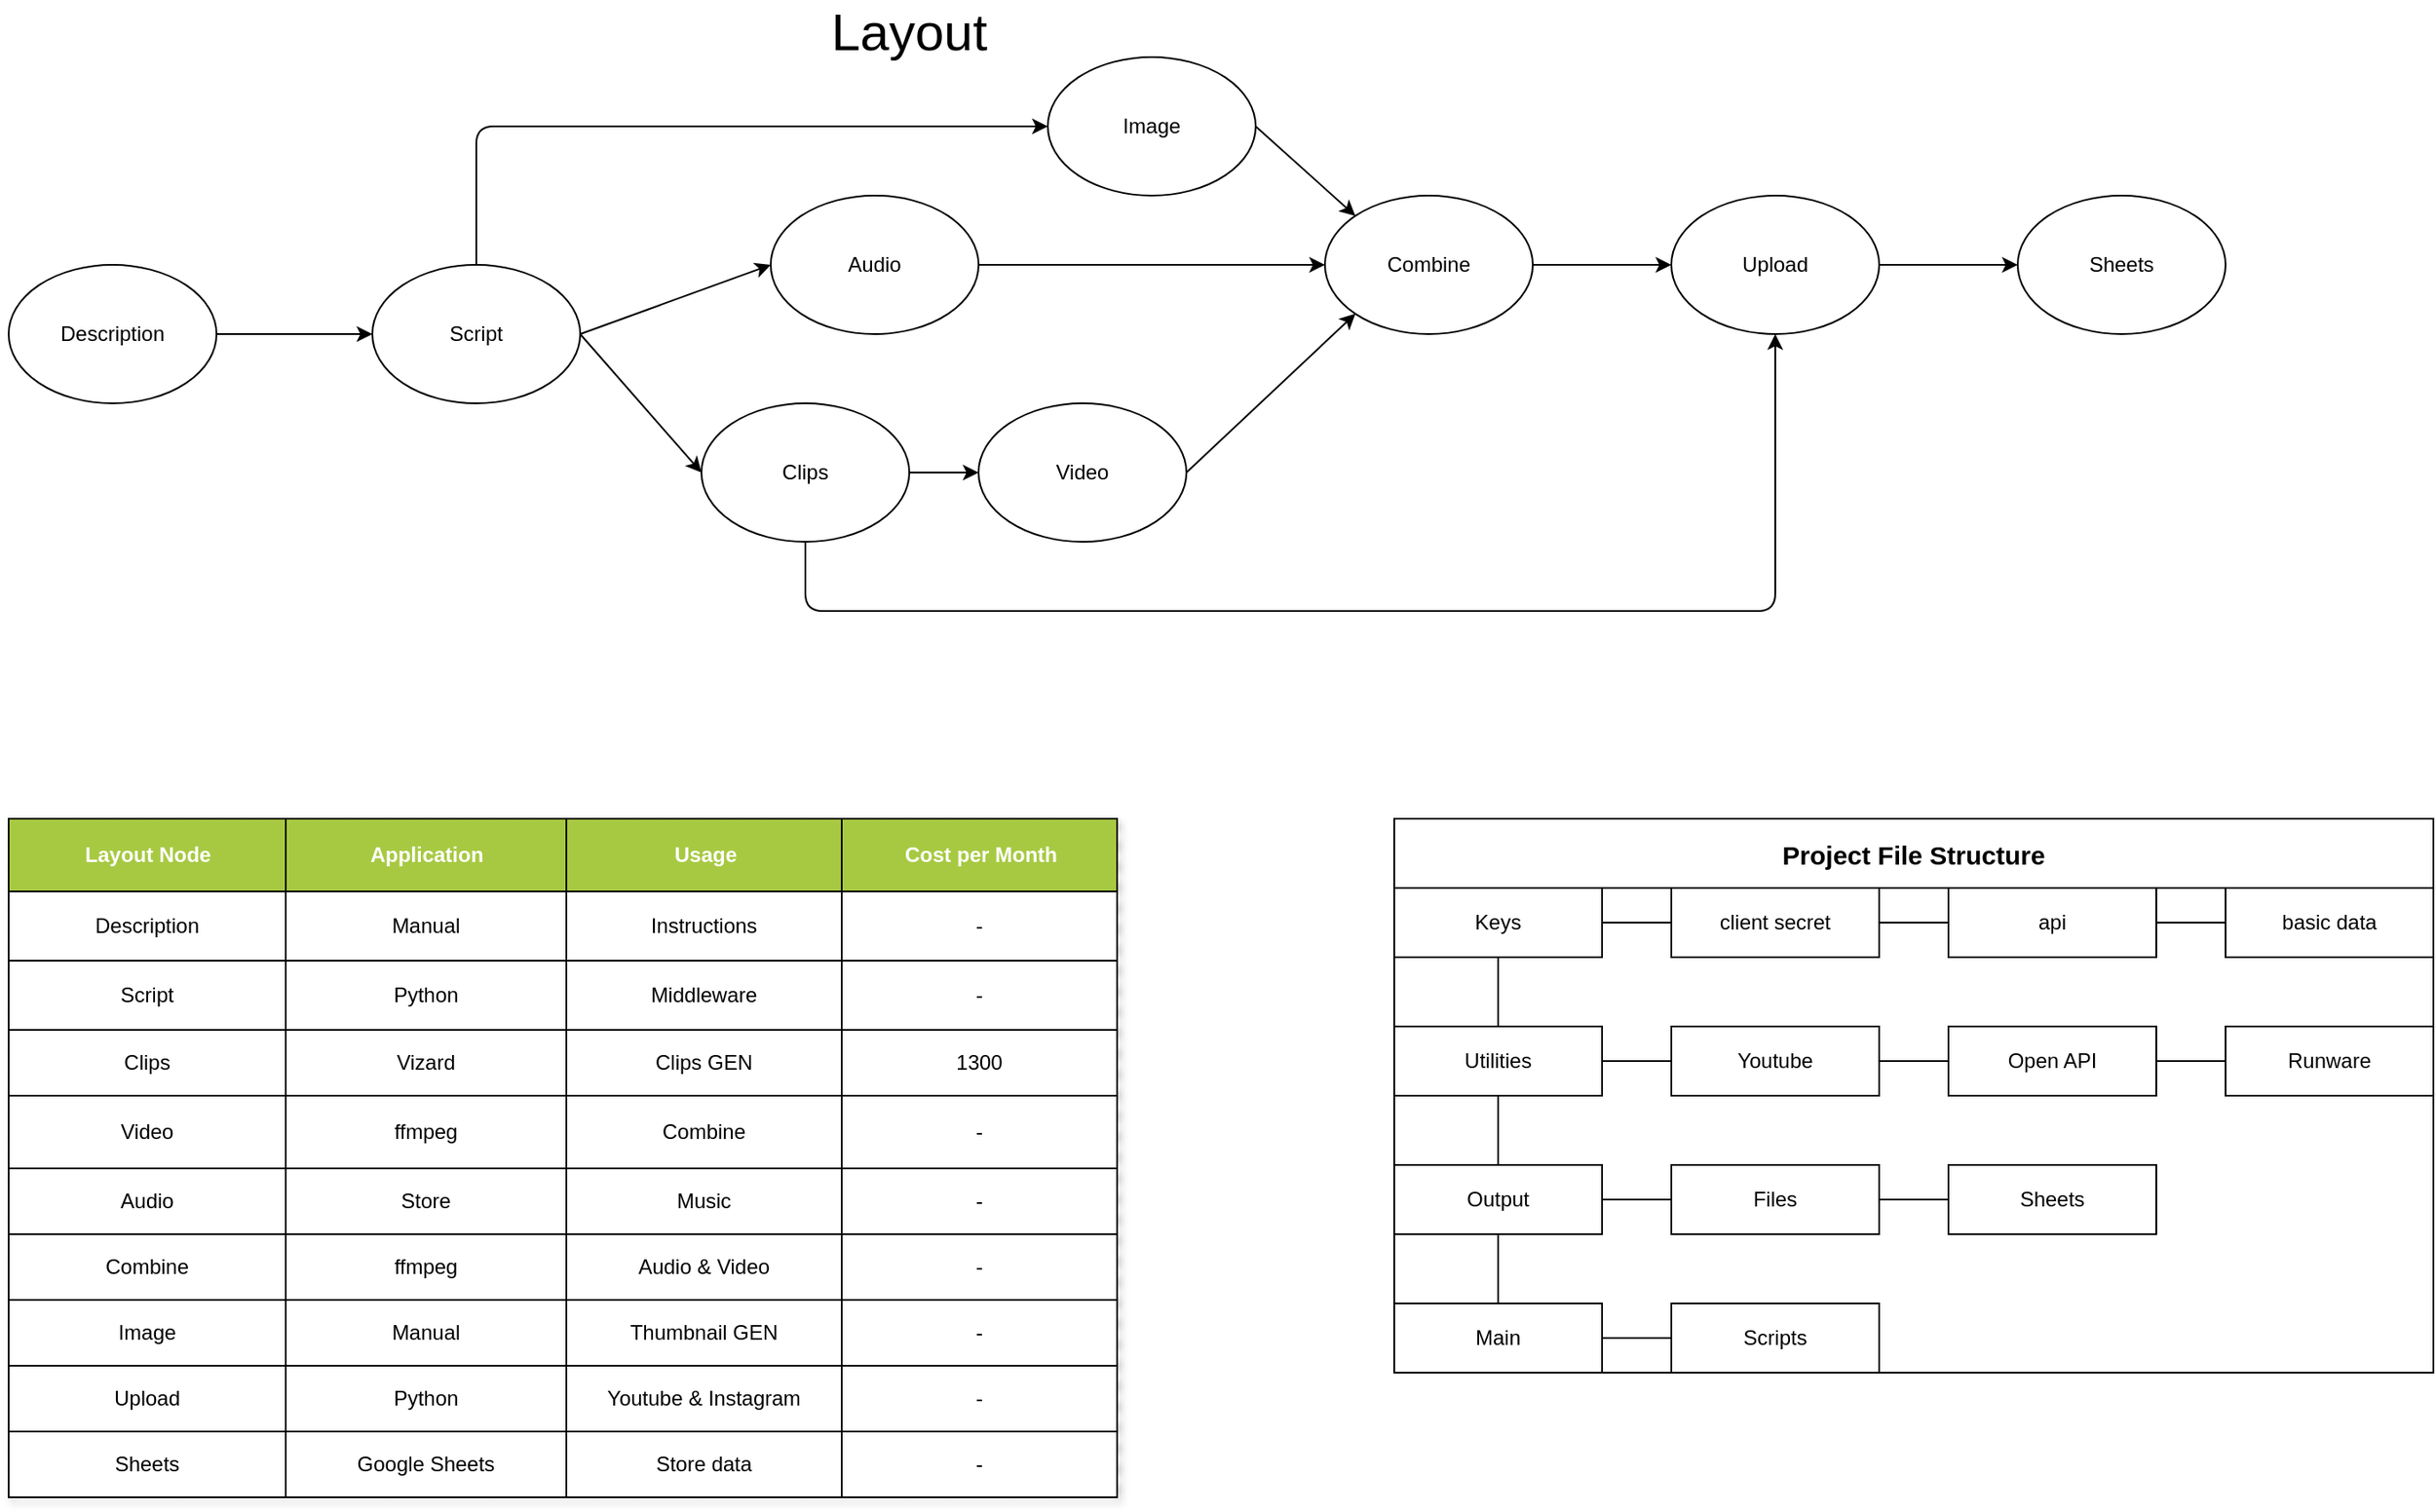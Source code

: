 <mxfile>
    <diagram id="kJVpObAU40Jcvv1V5IwP" name="Page-1">
        <mxGraphModel dx="2637" dy="1178" grid="1" gridSize="10" guides="1" tooltips="1" connect="1" arrows="1" fold="1" page="1" pageScale="1" pageWidth="850" pageHeight="1100" math="0" shadow="0">
            <root>
                <mxCell id="0"/>
                <mxCell id="1" parent="0"/>
                <mxCell id="225" style="edgeStyle=none;html=1;exitX=1;exitY=0.5;exitDx=0;exitDy=0;entryX=0;entryY=0.5;entryDx=0;entryDy=0;movable=1;resizable=1;rotatable=1;deletable=1;editable=1;locked=0;connectable=1;" parent="1" source="229" target="233" edge="1">
                    <mxGeometry relative="1" as="geometry"/>
                </mxCell>
                <mxCell id="226" style="edgeStyle=none;html=1;exitX=1;exitY=0.5;exitDx=0;exitDy=0;entryX=0;entryY=0.5;entryDx=0;entryDy=0;movable=1;resizable=1;rotatable=1;deletable=1;editable=1;locked=0;connectable=1;" parent="1" source="229" target="231" edge="1">
                    <mxGeometry relative="1" as="geometry"/>
                </mxCell>
                <mxCell id="227" style="edgeStyle=none;html=1;exitX=0.5;exitY=0;exitDx=0;exitDy=0;entryX=0;entryY=0.5;entryDx=0;entryDy=0;movable=1;resizable=1;rotatable=1;deletable=1;editable=1;locked=0;connectable=1;" parent="1" source="229" target="242" edge="1">
                    <mxGeometry relative="1" as="geometry">
                        <Array as="points">
                            <mxPoint x="-530" y="240"/>
                        </Array>
                    </mxGeometry>
                </mxCell>
                <mxCell id="229" value="Script" style="ellipse;whiteSpace=wrap;html=1;movable=1;resizable=1;rotatable=1;deletable=1;editable=1;locked=0;connectable=1;" parent="1" vertex="1">
                    <mxGeometry x="-590" y="320" width="120" height="80" as="geometry"/>
                </mxCell>
                <mxCell id="230" style="edgeStyle=none;html=1;exitX=1;exitY=0.5;exitDx=0;exitDy=0;entryX=0;entryY=0.5;entryDx=0;entryDy=0;movable=1;resizable=1;rotatable=1;deletable=1;editable=1;locked=0;connectable=1;" parent="1" source="231" target="238" edge="1">
                    <mxGeometry relative="1" as="geometry"/>
                </mxCell>
                <mxCell id="311" style="edgeStyle=none;html=1;exitX=0.5;exitY=1;exitDx=0;exitDy=0;entryX=0.5;entryY=1;entryDx=0;entryDy=0;" parent="1" source="231" target="240" edge="1">
                    <mxGeometry relative="1" as="geometry">
                        <Array as="points">
                            <mxPoint x="-340" y="520"/>
                            <mxPoint x="220" y="520"/>
                        </Array>
                    </mxGeometry>
                </mxCell>
                <mxCell id="231" value="Clips" style="ellipse;whiteSpace=wrap;html=1;movable=1;resizable=1;rotatable=1;deletable=1;editable=1;locked=0;connectable=1;" parent="1" vertex="1">
                    <mxGeometry x="-400" y="400" width="120" height="80" as="geometry"/>
                </mxCell>
                <mxCell id="232" style="edgeStyle=none;html=1;exitX=1;exitY=0.5;exitDx=0;exitDy=0;entryX=0;entryY=0.5;entryDx=0;entryDy=0;movable=1;resizable=1;rotatable=1;deletable=1;editable=1;locked=0;connectable=1;" parent="1" source="233" target="236" edge="1">
                    <mxGeometry relative="1" as="geometry"/>
                </mxCell>
                <mxCell id="233" value="Audio" style="ellipse;whiteSpace=wrap;html=1;movable=1;resizable=1;rotatable=1;deletable=1;editable=1;locked=0;connectable=1;" parent="1" vertex="1">
                    <mxGeometry x="-360" y="280" width="120" height="80" as="geometry"/>
                </mxCell>
                <mxCell id="312" style="edgeStyle=none;html=1;exitX=1;exitY=0.5;exitDx=0;exitDy=0;entryX=0;entryY=0.5;entryDx=0;entryDy=0;" parent="1" source="236" target="240" edge="1">
                    <mxGeometry relative="1" as="geometry"/>
                </mxCell>
                <mxCell id="236" value="Combine" style="ellipse;whiteSpace=wrap;html=1;movable=1;resizable=1;rotatable=1;deletable=1;editable=1;locked=0;connectable=1;" parent="1" vertex="1">
                    <mxGeometry x="-40" y="280" width="120" height="80" as="geometry"/>
                </mxCell>
                <mxCell id="316" style="edgeStyle=none;html=1;exitX=1;exitY=0.5;exitDx=0;exitDy=0;entryX=0;entryY=1;entryDx=0;entryDy=0;" parent="1" source="238" target="236" edge="1">
                    <mxGeometry relative="1" as="geometry"/>
                </mxCell>
                <mxCell id="238" value="Video" style="ellipse;whiteSpace=wrap;html=1;movable=1;resizable=1;rotatable=1;deletable=1;editable=1;locked=0;connectable=1;" parent="1" vertex="1">
                    <mxGeometry x="-240" y="400" width="120" height="80" as="geometry"/>
                </mxCell>
                <mxCell id="239" style="edgeStyle=none;html=1;exitX=1;exitY=0.5;exitDx=0;exitDy=0;entryX=0;entryY=0.5;entryDx=0;entryDy=0;movable=1;resizable=1;rotatable=1;deletable=1;editable=1;locked=0;connectable=1;" parent="1" source="240" target="248" edge="1">
                    <mxGeometry relative="1" as="geometry"/>
                </mxCell>
                <mxCell id="240" value="Upload" style="ellipse;whiteSpace=wrap;html=1;movable=1;resizable=1;rotatable=1;deletable=1;editable=1;locked=0;connectable=1;" parent="1" vertex="1">
                    <mxGeometry x="160" y="280" width="120" height="80" as="geometry"/>
                </mxCell>
                <mxCell id="322" style="edgeStyle=none;html=1;exitX=1;exitY=0.5;exitDx=0;exitDy=0;entryX=0;entryY=0;entryDx=0;entryDy=0;" parent="1" source="242" target="236" edge="1">
                    <mxGeometry relative="1" as="geometry"/>
                </mxCell>
                <mxCell id="242" value="Image" style="ellipse;whiteSpace=wrap;html=1;movable=1;resizable=1;rotatable=1;deletable=1;editable=1;locked=0;connectable=1;" parent="1" vertex="1">
                    <mxGeometry x="-200" y="200" width="120" height="80" as="geometry"/>
                </mxCell>
                <mxCell id="245" value="&lt;font style=&quot;font-size: 30px;&quot;&gt;Layout&lt;/font&gt;" style="text;html=1;align=center;verticalAlign=middle;whiteSpace=wrap;rounded=0;movable=1;resizable=1;rotatable=1;deletable=1;editable=1;locked=0;connectable=1;" parent="1" vertex="1">
                    <mxGeometry x="-310" y="170" width="60" height="30" as="geometry"/>
                </mxCell>
                <mxCell id="248" value="Sheets" style="ellipse;whiteSpace=wrap;html=1;movable=1;resizable=1;rotatable=1;deletable=1;editable=1;locked=0;connectable=1;" parent="1" vertex="1">
                    <mxGeometry x="360" y="280" width="120" height="80" as="geometry"/>
                </mxCell>
                <mxCell id="249" value="Assets" style="childLayout=tableLayout;recursiveResize=0;shadow=1;fillStyle=dots;" parent="1" vertex="1">
                    <mxGeometry x="-800" y="640" width="640" height="392" as="geometry"/>
                </mxCell>
                <mxCell id="250" style="shape=tableRow;horizontal=0;startSize=0;swimlaneHead=0;swimlaneBody=0;top=0;left=0;bottom=0;right=0;dropTarget=0;collapsible=0;recursiveResize=0;expand=0;fontStyle=0;strokeColor=inherit;fillColor=#ffffff;" parent="249" vertex="1">
                    <mxGeometry width="640" height="42" as="geometry"/>
                </mxCell>
                <mxCell id="251" value="Layout Node" style="connectable=0;recursiveResize=0;strokeColor=inherit;fillColor=#A7C942;align=center;fontStyle=1;fontColor=#FFFFFF;html=1;" parent="250" vertex="1">
                    <mxGeometry width="160" height="42" as="geometry">
                        <mxRectangle width="160" height="42" as="alternateBounds"/>
                    </mxGeometry>
                </mxCell>
                <mxCell id="252" value="Application" style="connectable=0;recursiveResize=0;strokeColor=inherit;fillColor=#A7C942;align=center;fontStyle=1;fontColor=#FFFFFF;html=1;" parent="250" vertex="1">
                    <mxGeometry x="160" width="162" height="42" as="geometry">
                        <mxRectangle width="162" height="42" as="alternateBounds"/>
                    </mxGeometry>
                </mxCell>
                <mxCell id="253" value="Usage" style="connectable=0;recursiveResize=0;strokeColor=inherit;fillColor=#A7C942;align=center;fontStyle=1;fontColor=#FFFFFF;html=1;" parent="250" vertex="1">
                    <mxGeometry x="322" width="159" height="42" as="geometry">
                        <mxRectangle width="159" height="42" as="alternateBounds"/>
                    </mxGeometry>
                </mxCell>
                <mxCell id="254" value="Cost per Month" style="connectable=0;recursiveResize=0;strokeColor=inherit;fillColor=#A7C942;align=center;fontStyle=1;fontColor=#FFFFFF;html=1;" parent="250" vertex="1">
                    <mxGeometry x="481" width="159" height="42" as="geometry">
                        <mxRectangle width="159" height="42" as="alternateBounds"/>
                    </mxGeometry>
                </mxCell>
                <mxCell id="255" value="" style="shape=tableRow;horizontal=0;startSize=0;swimlaneHead=0;swimlaneBody=0;top=0;left=0;bottom=0;right=0;dropTarget=0;collapsible=0;recursiveResize=0;expand=0;fontStyle=0;strokeColor=inherit;fillColor=#ffffff;" parent="249" vertex="1">
                    <mxGeometry y="42" width="640" height="40" as="geometry"/>
                </mxCell>
                <mxCell id="256" value="Description" style="connectable=0;recursiveResize=0;strokeColor=inherit;fillColor=inherit;align=center;whiteSpace=wrap;html=1;" parent="255" vertex="1">
                    <mxGeometry width="160" height="40" as="geometry">
                        <mxRectangle width="160" height="40" as="alternateBounds"/>
                    </mxGeometry>
                </mxCell>
                <mxCell id="257" value="Manual" style="connectable=0;recursiveResize=0;strokeColor=inherit;fillColor=inherit;align=center;whiteSpace=wrap;html=1;" parent="255" vertex="1">
                    <mxGeometry x="160" width="162" height="40" as="geometry">
                        <mxRectangle width="162" height="40" as="alternateBounds"/>
                    </mxGeometry>
                </mxCell>
                <mxCell id="258" value="Instructions" style="connectable=0;recursiveResize=0;strokeColor=inherit;fillColor=inherit;align=center;whiteSpace=wrap;html=1;" parent="255" vertex="1">
                    <mxGeometry x="322" width="159" height="40" as="geometry">
                        <mxRectangle width="159" height="40" as="alternateBounds"/>
                    </mxGeometry>
                </mxCell>
                <mxCell id="259" value="-" style="connectable=0;recursiveResize=0;strokeColor=inherit;fillColor=inherit;align=center;whiteSpace=wrap;html=1;" parent="255" vertex="1">
                    <mxGeometry x="481" width="159" height="40" as="geometry">
                        <mxRectangle width="159" height="40" as="alternateBounds"/>
                    </mxGeometry>
                </mxCell>
                <mxCell id="260" value="" style="shape=tableRow;horizontal=0;startSize=0;swimlaneHead=0;swimlaneBody=0;top=0;left=0;bottom=0;right=0;dropTarget=0;collapsible=0;recursiveResize=0;expand=0;fontStyle=0;strokeColor=inherit;fillColor=#ffffff;" parent="249" vertex="1">
                    <mxGeometry y="82" width="640" height="40" as="geometry"/>
                </mxCell>
                <mxCell id="261" value="Script" style="connectable=0;recursiveResize=0;strokeColor=inherit;fillColor=inherit;align=center;whiteSpace=wrap;html=1;" parent="260" vertex="1">
                    <mxGeometry width="160" height="40" as="geometry">
                        <mxRectangle width="160" height="40" as="alternateBounds"/>
                    </mxGeometry>
                </mxCell>
                <mxCell id="262" value="Python" style="connectable=0;recursiveResize=0;strokeColor=inherit;fillColor=inherit;align=center;whiteSpace=wrap;html=1;" parent="260" vertex="1">
                    <mxGeometry x="160" width="162" height="40" as="geometry">
                        <mxRectangle width="162" height="40" as="alternateBounds"/>
                    </mxGeometry>
                </mxCell>
                <mxCell id="263" value="Middleware" style="connectable=0;recursiveResize=0;strokeColor=inherit;fillColor=inherit;align=center;whiteSpace=wrap;html=1;" parent="260" vertex="1">
                    <mxGeometry x="322" width="159" height="40" as="geometry">
                        <mxRectangle width="159" height="40" as="alternateBounds"/>
                    </mxGeometry>
                </mxCell>
                <mxCell id="264" value="-" style="connectable=0;recursiveResize=0;strokeColor=inherit;fillColor=inherit;align=center;whiteSpace=wrap;html=1;" parent="260" vertex="1">
                    <mxGeometry x="481" width="159" height="40" as="geometry">
                        <mxRectangle width="159" height="40" as="alternateBounds"/>
                    </mxGeometry>
                </mxCell>
                <mxCell id="265" value="" style="shape=tableRow;horizontal=0;startSize=0;swimlaneHead=0;swimlaneBody=0;top=0;left=0;bottom=0;right=0;dropTarget=0;collapsible=0;recursiveResize=0;expand=0;fontStyle=1;strokeColor=inherit;fillColor=#EAF2D3;" parent="249" vertex="1">
                    <mxGeometry y="122" width="640" height="38" as="geometry"/>
                </mxCell>
                <mxCell id="266" value="Clips" style="connectable=0;recursiveResize=0;whiteSpace=wrap;html=1;" parent="265" vertex="1">
                    <mxGeometry width="160" height="38" as="geometry">
                        <mxRectangle width="160" height="38" as="alternateBounds"/>
                    </mxGeometry>
                </mxCell>
                <mxCell id="267" value="Vizard" style="connectable=0;recursiveResize=0;whiteSpace=wrap;html=1;" parent="265" vertex="1">
                    <mxGeometry x="160" width="162" height="38" as="geometry">
                        <mxRectangle width="162" height="38" as="alternateBounds"/>
                    </mxGeometry>
                </mxCell>
                <mxCell id="268" value="Clips GEN" style="connectable=0;recursiveResize=0;whiteSpace=wrap;html=1;" parent="265" vertex="1">
                    <mxGeometry x="322" width="159" height="38" as="geometry">
                        <mxRectangle width="159" height="38" as="alternateBounds"/>
                    </mxGeometry>
                </mxCell>
                <mxCell id="269" value="1300" style="connectable=0;recursiveResize=0;whiteSpace=wrap;html=1;" parent="265" vertex="1">
                    <mxGeometry x="481" width="159" height="38" as="geometry">
                        <mxRectangle width="159" height="38" as="alternateBounds"/>
                    </mxGeometry>
                </mxCell>
                <mxCell id="270" value="" style="shape=tableRow;horizontal=0;startSize=0;swimlaneHead=0;swimlaneBody=0;top=0;left=0;bottom=0;right=0;dropTarget=0;collapsible=0;recursiveResize=0;expand=0;fontStyle=0;strokeColor=inherit;fillColor=#ffffff;" parent="249" vertex="1">
                    <mxGeometry y="160" width="640" height="42" as="geometry"/>
                </mxCell>
                <mxCell id="271" value="Video" style="connectable=0;recursiveResize=0;strokeColor=inherit;fillColor=inherit;fontStyle=0;align=center;whiteSpace=wrap;html=1;" parent="270" vertex="1">
                    <mxGeometry width="160" height="42" as="geometry">
                        <mxRectangle width="160" height="42" as="alternateBounds"/>
                    </mxGeometry>
                </mxCell>
                <mxCell id="272" value="ffmpeg" style="connectable=0;recursiveResize=0;strokeColor=inherit;fillColor=inherit;fontStyle=0;align=center;whiteSpace=wrap;html=1;" parent="270" vertex="1">
                    <mxGeometry x="160" width="162" height="42" as="geometry">
                        <mxRectangle width="162" height="42" as="alternateBounds"/>
                    </mxGeometry>
                </mxCell>
                <mxCell id="273" value="Combine" style="connectable=0;recursiveResize=0;strokeColor=inherit;fillColor=inherit;fontStyle=0;align=center;whiteSpace=wrap;html=1;" parent="270" vertex="1">
                    <mxGeometry x="322" width="159" height="42" as="geometry">
                        <mxRectangle width="159" height="42" as="alternateBounds"/>
                    </mxGeometry>
                </mxCell>
                <mxCell id="274" value="-" style="connectable=0;recursiveResize=0;strokeColor=inherit;fillColor=inherit;fontStyle=0;align=center;whiteSpace=wrap;html=1;" parent="270" vertex="1">
                    <mxGeometry x="481" width="159" height="42" as="geometry">
                        <mxRectangle width="159" height="42" as="alternateBounds"/>
                    </mxGeometry>
                </mxCell>
                <mxCell id="323" style="shape=tableRow;horizontal=0;startSize=0;swimlaneHead=0;swimlaneBody=0;top=0;left=0;bottom=0;right=0;dropTarget=0;collapsible=0;recursiveResize=0;expand=0;fontStyle=1;strokeColor=inherit;fillColor=#EAF2D3;" vertex="1" parent="249">
                    <mxGeometry y="202" width="640" height="38" as="geometry"/>
                </mxCell>
                <mxCell id="324" value="Audio" style="connectable=0;recursiveResize=0;whiteSpace=wrap;html=1;" vertex="1" parent="323">
                    <mxGeometry width="160" height="38" as="geometry">
                        <mxRectangle width="160" height="38" as="alternateBounds"/>
                    </mxGeometry>
                </mxCell>
                <mxCell id="325" value="Store" style="connectable=0;recursiveResize=0;whiteSpace=wrap;html=1;" vertex="1" parent="323">
                    <mxGeometry x="160" width="162" height="38" as="geometry">
                        <mxRectangle width="162" height="38" as="alternateBounds"/>
                    </mxGeometry>
                </mxCell>
                <mxCell id="326" value="Music" style="connectable=0;recursiveResize=0;whiteSpace=wrap;html=1;" vertex="1" parent="323">
                    <mxGeometry x="322" width="159" height="38" as="geometry">
                        <mxRectangle width="159" height="38" as="alternateBounds"/>
                    </mxGeometry>
                </mxCell>
                <mxCell id="327" value="-" style="connectable=0;recursiveResize=0;whiteSpace=wrap;html=1;" vertex="1" parent="323">
                    <mxGeometry x="481" width="159" height="38" as="geometry">
                        <mxRectangle width="159" height="38" as="alternateBounds"/>
                    </mxGeometry>
                </mxCell>
                <mxCell id="280" value="" style="shape=tableRow;horizontal=0;startSize=0;swimlaneHead=0;swimlaneBody=0;top=0;left=0;bottom=0;right=0;dropTarget=0;collapsible=0;recursiveResize=0;expand=0;fontStyle=1;strokeColor=inherit;fillColor=#EAF2D3;" parent="249" vertex="1">
                    <mxGeometry y="240" width="640" height="38" as="geometry"/>
                </mxCell>
                <mxCell id="281" value="Combine" style="connectable=0;recursiveResize=0;whiteSpace=wrap;html=1;" parent="280" vertex="1">
                    <mxGeometry width="160" height="38" as="geometry">
                        <mxRectangle width="160" height="38" as="alternateBounds"/>
                    </mxGeometry>
                </mxCell>
                <mxCell id="282" value="ffmpeg" style="connectable=0;recursiveResize=0;whiteSpace=wrap;html=1;" parent="280" vertex="1">
                    <mxGeometry x="160" width="162" height="38" as="geometry">
                        <mxRectangle width="162" height="38" as="alternateBounds"/>
                    </mxGeometry>
                </mxCell>
                <mxCell id="283" value="Audio &amp;amp; Video" style="connectable=0;recursiveResize=0;whiteSpace=wrap;html=1;" parent="280" vertex="1">
                    <mxGeometry x="322" width="159" height="38" as="geometry">
                        <mxRectangle width="159" height="38" as="alternateBounds"/>
                    </mxGeometry>
                </mxCell>
                <mxCell id="284" value="-" style="connectable=0;recursiveResize=0;whiteSpace=wrap;html=1;" parent="280" vertex="1">
                    <mxGeometry x="481" width="159" height="38" as="geometry">
                        <mxRectangle width="159" height="38" as="alternateBounds"/>
                    </mxGeometry>
                </mxCell>
                <mxCell id="285" value="" style="shape=tableRow;horizontal=0;startSize=0;swimlaneHead=0;swimlaneBody=0;top=0;left=0;bottom=0;right=0;dropTarget=0;collapsible=0;recursiveResize=0;expand=0;fontStyle=1;strokeColor=inherit;fillColor=#EAF2D3;" parent="249" vertex="1">
                    <mxGeometry y="278" width="640" height="38" as="geometry"/>
                </mxCell>
                <mxCell id="286" value="Image" style="connectable=0;recursiveResize=0;whiteSpace=wrap;html=1;" parent="285" vertex="1">
                    <mxGeometry width="160" height="38" as="geometry">
                        <mxRectangle width="160" height="38" as="alternateBounds"/>
                    </mxGeometry>
                </mxCell>
                <mxCell id="287" value="Manual" style="connectable=0;recursiveResize=0;whiteSpace=wrap;html=1;" parent="285" vertex="1">
                    <mxGeometry x="160" width="162" height="38" as="geometry">
                        <mxRectangle width="162" height="38" as="alternateBounds"/>
                    </mxGeometry>
                </mxCell>
                <mxCell id="288" value="Thumbnail GEN" style="connectable=0;recursiveResize=0;whiteSpace=wrap;html=1;" parent="285" vertex="1">
                    <mxGeometry x="322" width="159" height="38" as="geometry">
                        <mxRectangle width="159" height="38" as="alternateBounds"/>
                    </mxGeometry>
                </mxCell>
                <mxCell id="289" value="-" style="connectable=0;recursiveResize=0;whiteSpace=wrap;html=1;" parent="285" vertex="1">
                    <mxGeometry x="481" width="159" height="38" as="geometry">
                        <mxRectangle width="159" height="38" as="alternateBounds"/>
                    </mxGeometry>
                </mxCell>
                <mxCell id="300" value="" style="shape=tableRow;horizontal=0;startSize=0;swimlaneHead=0;swimlaneBody=0;top=0;left=0;bottom=0;right=0;dropTarget=0;collapsible=0;recursiveResize=0;expand=0;fontStyle=1;strokeColor=inherit;fillColor=#EAF2D3;" parent="249" vertex="1">
                    <mxGeometry y="316" width="640" height="38" as="geometry"/>
                </mxCell>
                <mxCell id="301" value="Upload" style="connectable=0;recursiveResize=0;whiteSpace=wrap;html=1;" parent="300" vertex="1">
                    <mxGeometry width="160" height="38" as="geometry">
                        <mxRectangle width="160" height="38" as="alternateBounds"/>
                    </mxGeometry>
                </mxCell>
                <mxCell id="302" value="Python" style="connectable=0;recursiveResize=0;whiteSpace=wrap;html=1;" parent="300" vertex="1">
                    <mxGeometry x="160" width="162" height="38" as="geometry">
                        <mxRectangle width="162" height="38" as="alternateBounds"/>
                    </mxGeometry>
                </mxCell>
                <mxCell id="303" value="Youtube &amp;amp; Instagram" style="connectable=0;recursiveResize=0;whiteSpace=wrap;html=1;" parent="300" vertex="1">
                    <mxGeometry x="322" width="159" height="38" as="geometry">
                        <mxRectangle width="159" height="38" as="alternateBounds"/>
                    </mxGeometry>
                </mxCell>
                <mxCell id="304" value="-" style="connectable=0;recursiveResize=0;whiteSpace=wrap;html=1;" parent="300" vertex="1">
                    <mxGeometry x="481" width="159" height="38" as="geometry">
                        <mxRectangle width="159" height="38" as="alternateBounds"/>
                    </mxGeometry>
                </mxCell>
                <mxCell id="305" value="" style="shape=tableRow;horizontal=0;startSize=0;swimlaneHead=0;swimlaneBody=0;top=0;left=0;bottom=0;right=0;dropTarget=0;collapsible=0;recursiveResize=0;expand=0;fontStyle=1;strokeColor=inherit;fillColor=#EAF2D3;" parent="249" vertex="1">
                    <mxGeometry y="354" width="640" height="38" as="geometry"/>
                </mxCell>
                <mxCell id="306" value="Sheets" style="connectable=0;recursiveResize=0;whiteSpace=wrap;html=1;" parent="305" vertex="1">
                    <mxGeometry width="160" height="38" as="geometry">
                        <mxRectangle width="160" height="38" as="alternateBounds"/>
                    </mxGeometry>
                </mxCell>
                <mxCell id="307" value="Google Sheets" style="connectable=0;recursiveResize=0;whiteSpace=wrap;html=1;" parent="305" vertex="1">
                    <mxGeometry x="160" width="162" height="38" as="geometry">
                        <mxRectangle width="162" height="38" as="alternateBounds"/>
                    </mxGeometry>
                </mxCell>
                <mxCell id="308" value="Store data" style="connectable=0;recursiveResize=0;whiteSpace=wrap;html=1;" parent="305" vertex="1">
                    <mxGeometry x="322" width="159" height="38" as="geometry">
                        <mxRectangle width="159" height="38" as="alternateBounds"/>
                    </mxGeometry>
                </mxCell>
                <mxCell id="309" value="-" style="connectable=0;recursiveResize=0;whiteSpace=wrap;html=1;" parent="305" vertex="1">
                    <mxGeometry x="481" width="159" height="38" as="geometry">
                        <mxRectangle width="159" height="38" as="alternateBounds"/>
                    </mxGeometry>
                </mxCell>
                <mxCell id="319" style="edgeStyle=none;html=1;exitX=1;exitY=0.5;exitDx=0;exitDy=0;entryX=0;entryY=0.5;entryDx=0;entryDy=0;" parent="1" source="318" target="229" edge="1">
                    <mxGeometry relative="1" as="geometry"/>
                </mxCell>
                <mxCell id="318" value="Description" style="ellipse;whiteSpace=wrap;html=1;" parent="1" vertex="1">
                    <mxGeometry x="-800" y="320" width="120" height="80" as="geometry"/>
                </mxCell>
                <mxCell id="328" value="Project File Structure" style="swimlane;startSize=40;horizontal=1;containerType=tree;fontSize=15;movable=1;resizable=1;rotatable=1;deletable=1;editable=1;locked=0;connectable=1;" vertex="1" parent="1">
                    <mxGeometry y="640" width="600" height="320" as="geometry">
                        <mxRectangle x="200" y="40" width="150" height="40" as="alternateBounds"/>
                    </mxGeometry>
                </mxCell>
                <mxCell id="329" value="Keys" style="whiteSpace=wrap;html=1;treeFolding=1;treeMoving=1;newEdgeStyle={&quot;edgeStyle&quot;:&quot;elbowEdgeStyle&quot;,&quot;startArrow&quot;:&quot;none&quot;,&quot;endArrow&quot;:&quot;none&quot;};movable=1;resizable=1;rotatable=1;deletable=1;editable=1;locked=0;connectable=1;" vertex="1" parent="328">
                    <mxGeometry y="40" width="120" height="40" as="geometry"/>
                </mxCell>
                <mxCell id="330" value="" style="edgeStyle=elbowEdgeStyle;html=1;elbow=vertical;startArrow=none;endArrow=none;movable=1;resizable=1;rotatable=1;deletable=1;editable=1;locked=0;connectable=1;" edge="1" parent="328">
                    <mxGeometry relative="1" as="geometry">
                        <mxPoint x="60" y="80" as="sourcePoint"/>
                        <mxPoint x="60" y="120" as="targetPoint"/>
                    </mxGeometry>
                </mxCell>
                <mxCell id="331" value="Utilities" style="whiteSpace=wrap;html=1;treeFolding=1;treeMoving=1;newEdgeStyle={&quot;edgeStyle&quot;:&quot;elbowEdgeStyle&quot;,&quot;startArrow&quot;:&quot;none&quot;,&quot;endArrow&quot;:&quot;none&quot;};movable=1;resizable=1;rotatable=1;deletable=1;editable=1;locked=0;connectable=1;" vertex="1" parent="328">
                    <mxGeometry y="120" width="120" height="40" as="geometry"/>
                </mxCell>
                <mxCell id="332" value="" style="edgeStyle=elbowEdgeStyle;html=1;elbow=vertical;startArrow=none;endArrow=none;movable=1;resizable=1;rotatable=1;deletable=1;editable=1;locked=0;connectable=1;" edge="1" parent="328">
                    <mxGeometry relative="1" as="geometry">
                        <mxPoint x="60" y="160" as="sourcePoint"/>
                        <mxPoint x="60" y="200" as="targetPoint"/>
                    </mxGeometry>
                </mxCell>
                <mxCell id="333" value="Output" style="whiteSpace=wrap;html=1;treeFolding=1;treeMoving=1;newEdgeStyle={&quot;edgeStyle&quot;:&quot;elbowEdgeStyle&quot;,&quot;startArrow&quot;:&quot;none&quot;,&quot;endArrow&quot;:&quot;none&quot;};movable=1;resizable=1;rotatable=1;deletable=1;editable=1;locked=0;connectable=1;" vertex="1" parent="328">
                    <mxGeometry y="200" width="120" height="40" as="geometry"/>
                </mxCell>
                <mxCell id="334" value="" style="edgeStyle=elbowEdgeStyle;html=1;elbow=vertical;startArrow=none;endArrow=none;movable=1;resizable=1;rotatable=1;deletable=1;editable=1;locked=0;connectable=1;" edge="1" parent="328">
                    <mxGeometry relative="1" as="geometry">
                        <mxPoint x="60" y="240" as="sourcePoint"/>
                        <mxPoint x="60" y="280" as="targetPoint"/>
                    </mxGeometry>
                </mxCell>
                <mxCell id="335" value="Main" style="whiteSpace=wrap;html=1;treeFolding=1;treeMoving=1;newEdgeStyle={&quot;edgeStyle&quot;:&quot;elbowEdgeStyle&quot;,&quot;startArrow&quot;:&quot;none&quot;,&quot;endArrow&quot;:&quot;none&quot;};movable=1;resizable=1;rotatable=1;deletable=1;editable=1;locked=0;connectable=1;" vertex="1" parent="328">
                    <mxGeometry y="280" width="120" height="40" as="geometry"/>
                </mxCell>
                <mxCell id="336" value="" style="edgeStyle=elbowEdgeStyle;html=1;elbow=horizontal;startArrow=none;endArrow=none;movable=1;resizable=1;rotatable=1;deletable=1;editable=1;locked=0;connectable=1;" edge="1" parent="328">
                    <mxGeometry relative="1" as="geometry">
                        <mxPoint x="120" y="60" as="sourcePoint"/>
                        <mxPoint x="160" y="60" as="targetPoint"/>
                    </mxGeometry>
                </mxCell>
                <mxCell id="337" value="client secret" style="whiteSpace=wrap;html=1;treeFolding=1;treeMoving=1;newEdgeStyle={&quot;edgeStyle&quot;:&quot;elbowEdgeStyle&quot;,&quot;startArrow&quot;:&quot;none&quot;,&quot;endArrow&quot;:&quot;none&quot;};movable=1;resizable=1;rotatable=1;deletable=1;editable=1;locked=0;connectable=1;" vertex="1" parent="328">
                    <mxGeometry x="160" y="40" width="120" height="40" as="geometry"/>
                </mxCell>
                <mxCell id="338" value="" style="edgeStyle=elbowEdgeStyle;html=1;elbow=horizontal;startArrow=none;endArrow=none;movable=1;resizable=1;rotatable=1;deletable=1;editable=1;locked=0;connectable=1;" edge="1" parent="328">
                    <mxGeometry relative="1" as="geometry">
                        <mxPoint x="280" y="60" as="sourcePoint"/>
                        <mxPoint x="320" y="60" as="targetPoint"/>
                    </mxGeometry>
                </mxCell>
                <mxCell id="339" value="api" style="whiteSpace=wrap;html=1;treeFolding=1;treeMoving=1;newEdgeStyle={&quot;edgeStyle&quot;:&quot;elbowEdgeStyle&quot;,&quot;startArrow&quot;:&quot;none&quot;,&quot;endArrow&quot;:&quot;none&quot;};movable=1;resizable=1;rotatable=1;deletable=1;editable=1;locked=0;connectable=1;" vertex="1" parent="328">
                    <mxGeometry x="320" y="40" width="120" height="40" as="geometry"/>
                </mxCell>
                <mxCell id="340" value="" style="edgeStyle=elbowEdgeStyle;html=1;elbow=horizontal;startArrow=none;endArrow=none;movable=1;resizable=1;rotatable=1;deletable=1;editable=1;locked=0;connectable=1;" edge="1" parent="328">
                    <mxGeometry relative="1" as="geometry">
                        <mxPoint x="440" y="60" as="sourcePoint"/>
                        <mxPoint x="480" y="60" as="targetPoint"/>
                    </mxGeometry>
                </mxCell>
                <mxCell id="341" value="basic data" style="whiteSpace=wrap;html=1;treeFolding=1;treeMoving=1;newEdgeStyle={&quot;edgeStyle&quot;:&quot;elbowEdgeStyle&quot;,&quot;startArrow&quot;:&quot;none&quot;,&quot;endArrow&quot;:&quot;none&quot;};movable=1;resizable=1;rotatable=1;deletable=1;editable=1;locked=0;connectable=1;" vertex="1" parent="328">
                    <mxGeometry x="480" y="40" width="120" height="40" as="geometry"/>
                </mxCell>
                <mxCell id="342" value="" style="edgeStyle=elbowEdgeStyle;html=1;elbow=vertical;startArrow=none;endArrow=none;exitX=1;exitY=0.5;exitDx=0;exitDy=0;movable=1;resizable=1;rotatable=1;deletable=1;editable=1;locked=0;connectable=1;" edge="1" parent="328" target="343">
                    <mxGeometry relative="1" as="geometry">
                        <mxPoint x="120" y="140" as="sourcePoint"/>
                    </mxGeometry>
                </mxCell>
                <mxCell id="343" value="Youtube" style="whiteSpace=wrap;html=1;treeFolding=1;treeMoving=1;newEdgeStyle={&quot;edgeStyle&quot;:&quot;elbowEdgeStyle&quot;,&quot;startArrow&quot;:&quot;none&quot;,&quot;endArrow&quot;:&quot;none&quot;};movable=1;resizable=1;rotatable=1;deletable=1;editable=1;locked=0;connectable=1;" vertex="1" parent="328">
                    <mxGeometry x="160" y="120" width="120" height="40" as="geometry"/>
                </mxCell>
                <mxCell id="344" value="" style="edgeStyle=elbowEdgeStyle;html=1;elbow=vertical;startArrow=none;endArrow=none;exitX=1;exitY=0.5;exitDx=0;exitDy=0;movable=1;resizable=1;rotatable=1;deletable=1;editable=1;locked=0;connectable=1;" edge="1" parent="328" source="343" target="345">
                    <mxGeometry relative="1" as="geometry">
                        <mxPoint x="360" y="340" as="sourcePoint"/>
                    </mxGeometry>
                </mxCell>
                <mxCell id="345" value="Open API" style="whiteSpace=wrap;html=1;treeFolding=1;treeMoving=1;newEdgeStyle={&quot;edgeStyle&quot;:&quot;elbowEdgeStyle&quot;,&quot;startArrow&quot;:&quot;none&quot;,&quot;endArrow&quot;:&quot;none&quot;};movable=1;resizable=1;rotatable=1;deletable=1;editable=1;locked=0;connectable=1;" vertex="1" parent="328">
                    <mxGeometry x="320" y="120" width="120" height="40" as="geometry"/>
                </mxCell>
                <mxCell id="346" value="" style="edgeStyle=elbowEdgeStyle;html=1;elbow=vertical;startArrow=none;endArrow=none;exitX=1;exitY=0.5;exitDx=0;exitDy=0;movable=1;resizable=1;rotatable=1;deletable=1;editable=1;locked=0;connectable=1;" edge="1" parent="328" source="345">
                    <mxGeometry relative="1" as="geometry">
                        <mxPoint x="520" y="340" as="sourcePoint"/>
                        <mxPoint x="480" y="139.857" as="targetPoint"/>
                    </mxGeometry>
                </mxCell>
                <mxCell id="347" value="Runware" style="whiteSpace=wrap;html=1;treeFolding=1;treeMoving=1;newEdgeStyle={&quot;edgeStyle&quot;:&quot;elbowEdgeStyle&quot;,&quot;startArrow&quot;:&quot;none&quot;,&quot;endArrow&quot;:&quot;none&quot;};movable=1;resizable=1;rotatable=1;deletable=1;editable=1;locked=0;connectable=1;" vertex="1" parent="328">
                    <mxGeometry x="480" y="120" width="120" height="40" as="geometry"/>
                </mxCell>
                <mxCell id="348" value="" style="edgeStyle=elbowEdgeStyle;html=1;elbow=vertical;startArrow=none;endArrow=none;exitX=1;exitY=0.5;exitDx=0;exitDy=0;movable=1;resizable=1;rotatable=1;deletable=1;editable=1;locked=0;connectable=1;" edge="1" parent="328" target="349">
                    <mxGeometry relative="1" as="geometry">
                        <mxPoint x="120" y="220" as="sourcePoint"/>
                    </mxGeometry>
                </mxCell>
                <mxCell id="349" value="Files" style="whiteSpace=wrap;html=1;treeFolding=1;treeMoving=1;newEdgeStyle={&quot;edgeStyle&quot;:&quot;elbowEdgeStyle&quot;,&quot;startArrow&quot;:&quot;none&quot;,&quot;endArrow&quot;:&quot;none&quot;};movable=1;resizable=1;rotatable=1;deletable=1;editable=1;locked=0;connectable=1;" vertex="1" parent="328">
                    <mxGeometry x="160" y="200" width="120" height="40" as="geometry"/>
                </mxCell>
                <mxCell id="350" value="" style="edgeStyle=elbowEdgeStyle;html=1;elbow=vertical;startArrow=none;endArrow=none;exitX=1;exitY=0.5;exitDx=0;exitDy=0;movable=1;resizable=1;rotatable=1;deletable=1;editable=1;locked=0;connectable=1;" edge="1" parent="328" source="349" target="351">
                    <mxGeometry relative="1" as="geometry">
                        <mxPoint x="360" y="420" as="sourcePoint"/>
                    </mxGeometry>
                </mxCell>
                <mxCell id="351" value="Sheets" style="whiteSpace=wrap;html=1;treeFolding=1;treeMoving=1;newEdgeStyle={&quot;edgeStyle&quot;:&quot;elbowEdgeStyle&quot;,&quot;startArrow&quot;:&quot;none&quot;,&quot;endArrow&quot;:&quot;none&quot;};movable=1;resizable=1;rotatable=1;deletable=1;editable=1;locked=0;connectable=1;" vertex="1" parent="328">
                    <mxGeometry x="320" y="200" width="120" height="40" as="geometry"/>
                </mxCell>
                <mxCell id="352" value="" style="edgeStyle=elbowEdgeStyle;html=1;elbow=vertical;startArrow=none;endArrow=none;exitX=1;exitY=0.5;exitDx=0;exitDy=0;movable=1;resizable=1;rotatable=1;deletable=1;editable=1;locked=0;connectable=1;" edge="1" parent="328" target="353">
                    <mxGeometry relative="1" as="geometry">
                        <mxPoint x="120" y="300" as="sourcePoint"/>
                    </mxGeometry>
                </mxCell>
                <mxCell id="353" value="Scripts" style="whiteSpace=wrap;html=1;treeFolding=1;treeMoving=1;newEdgeStyle={&quot;edgeStyle&quot;:&quot;elbowEdgeStyle&quot;,&quot;startArrow&quot;:&quot;none&quot;,&quot;endArrow&quot;:&quot;none&quot;};movable=1;resizable=1;rotatable=1;deletable=1;editable=1;locked=0;connectable=1;" vertex="1" parent="328">
                    <mxGeometry x="160" y="280" width="120" height="40" as="geometry"/>
                </mxCell>
            </root>
        </mxGraphModel>
    </diagram>
</mxfile>